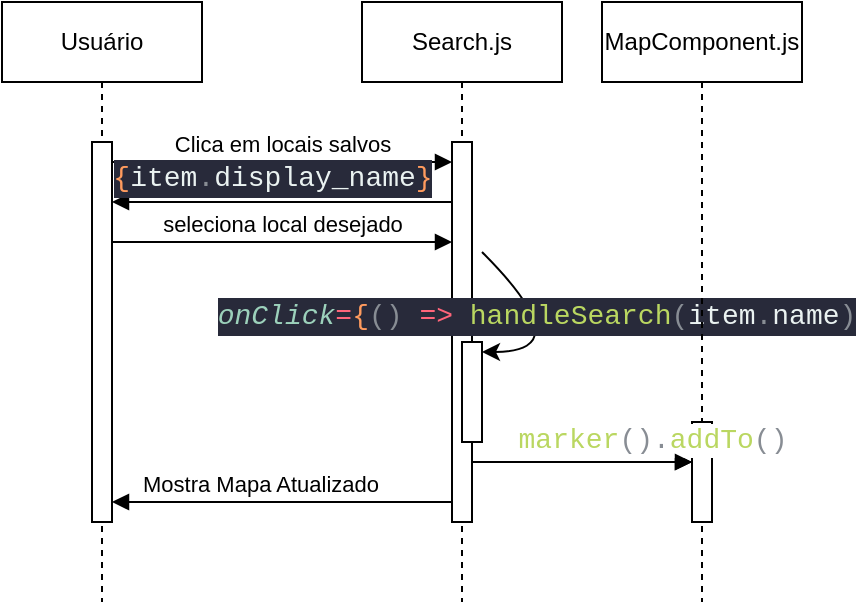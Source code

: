<mxfile version="24.7.5">
  <diagram name="Página-1" id="_cNP6QA9ZN3TEFahHAeH">
    <mxGraphModel dx="453" dy="674" grid="1" gridSize="10" guides="1" tooltips="1" connect="1" arrows="1" fold="1" page="1" pageScale="1" pageWidth="827" pageHeight="1169" math="0" shadow="0">
      <root>
        <mxCell id="0" />
        <mxCell id="1" parent="0" />
        <mxCell id="cEDapKlckKbnpwnlsrBx-1" value="Usuário" style="shape=umlLifeline;perimeter=lifelinePerimeter;whiteSpace=wrap;html=1;container=0;dropTarget=0;collapsible=0;recursiveResize=0;outlineConnect=0;portConstraint=eastwest;newEdgeStyle={&quot;edgeStyle&quot;:&quot;elbowEdgeStyle&quot;,&quot;elbow&quot;:&quot;vertical&quot;,&quot;curved&quot;:0,&quot;rounded&quot;:0};" parent="1" vertex="1">
          <mxGeometry x="110" y="210" width="100" height="300" as="geometry" />
        </mxCell>
        <mxCell id="cEDapKlckKbnpwnlsrBx-2" value="" style="html=1;points=[];perimeter=orthogonalPerimeter;outlineConnect=0;targetShapes=umlLifeline;portConstraint=eastwest;newEdgeStyle={&quot;edgeStyle&quot;:&quot;elbowEdgeStyle&quot;,&quot;elbow&quot;:&quot;vertical&quot;,&quot;curved&quot;:0,&quot;rounded&quot;:0};" parent="cEDapKlckKbnpwnlsrBx-1" vertex="1">
          <mxGeometry x="45" y="70" width="10" height="190" as="geometry" />
        </mxCell>
        <mxCell id="cEDapKlckKbnpwnlsrBx-3" value="Search.js" style="shape=umlLifeline;perimeter=lifelinePerimeter;whiteSpace=wrap;html=1;container=0;dropTarget=0;collapsible=0;recursiveResize=0;outlineConnect=0;portConstraint=eastwest;newEdgeStyle={&quot;edgeStyle&quot;:&quot;elbowEdgeStyle&quot;,&quot;elbow&quot;:&quot;vertical&quot;,&quot;curved&quot;:0,&quot;rounded&quot;:0};" parent="1" vertex="1">
          <mxGeometry x="290" y="210" width="100" height="300" as="geometry" />
        </mxCell>
        <mxCell id="cEDapKlckKbnpwnlsrBx-4" value="" style="html=1;points=[];perimeter=orthogonalPerimeter;outlineConnect=0;targetShapes=umlLifeline;portConstraint=eastwest;newEdgeStyle={&quot;edgeStyle&quot;:&quot;elbowEdgeStyle&quot;,&quot;elbow&quot;:&quot;vertical&quot;,&quot;curved&quot;:0,&quot;rounded&quot;:0};" parent="cEDapKlckKbnpwnlsrBx-3" vertex="1">
          <mxGeometry x="45" y="70" width="10" height="190" as="geometry" />
        </mxCell>
        <mxCell id="cEDapKlckKbnpwnlsrBx-25" value="" style="html=1;points=[];perimeter=orthogonalPerimeter;outlineConnect=0;targetShapes=umlLifeline;portConstraint=eastwest;newEdgeStyle={&quot;edgeStyle&quot;:&quot;elbowEdgeStyle&quot;,&quot;elbow&quot;:&quot;vertical&quot;,&quot;curved&quot;:0,&quot;rounded&quot;:0};" parent="cEDapKlckKbnpwnlsrBx-3" vertex="1">
          <mxGeometry x="50" y="170" width="10" height="50" as="geometry" />
        </mxCell>
        <mxCell id="cEDapKlckKbnpwnlsrBx-6" value="Clica em locais salvos" style="html=1;verticalAlign=bottom;endArrow=block;edgeStyle=elbowEdgeStyle;elbow=horizontal;curved=0;rounded=0;" parent="1" source="cEDapKlckKbnpwnlsrBx-2" target="cEDapKlckKbnpwnlsrBx-4" edge="1">
          <mxGeometry x="0.002" relative="1" as="geometry">
            <mxPoint x="265" y="300" as="sourcePoint" />
            <Array as="points">
              <mxPoint x="250" y="290" />
            </Array>
            <mxPoint as="offset" />
          </mxGeometry>
        </mxCell>
        <mxCell id="cEDapKlckKbnpwnlsrBx-7" value="" style="curved=1;endArrow=classic;html=1;rounded=0;" parent="1" edge="1">
          <mxGeometry width="50" height="50" relative="1" as="geometry">
            <mxPoint x="350" y="335" as="sourcePoint" />
            <mxPoint x="350" y="385" as="targetPoint" />
            <Array as="points">
              <mxPoint x="400" y="385" />
            </Array>
          </mxGeometry>
        </mxCell>
        <mxCell id="cEDapKlckKbnpwnlsrBx-8" value="&lt;div style=&quot;color: rgb(234, 242, 241); background-color: rgb(40, 42, 58); font-family: Consolas, &amp;quot;Courier New&amp;quot;, monospace; font-size: 14px; line-height: 19px; white-space-collapse: preserve;&quot;&gt;&lt;span style=&quot;color: #9cd1bb;font-style: italic;&quot;&gt;onClick&lt;/span&gt;&lt;span style=&quot;color: #ff657a;&quot;&gt;=&lt;/span&gt;&lt;span style=&quot;color: #ff9b5e;&quot;&gt;{&lt;/span&gt;&lt;span style=&quot;color: #888d94;&quot;&gt;()&lt;/span&gt; &lt;span style=&quot;color: #ff657a;&quot;&gt;=&amp;gt;&lt;/span&gt; &lt;span style=&quot;color: #bad761;&quot;&gt;handleSearch&lt;/span&gt;&lt;span style=&quot;color: #888d94;&quot;&gt;(&lt;/span&gt;item&lt;span style=&quot;color: #888d94;&quot;&gt;.&lt;/span&gt;name&lt;span style=&quot;color: #888d94;&quot;&gt;)&lt;/span&gt;&lt;/div&gt;" style="edgeLabel;html=1;align=center;verticalAlign=middle;resizable=0;points=[];" parent="cEDapKlckKbnpwnlsrBx-7" vertex="1" connectable="0">
          <mxGeometry x="-0.312" y="-3" relative="1" as="geometry">
            <mxPoint as="offset" />
          </mxGeometry>
        </mxCell>
        <mxCell id="cEDapKlckKbnpwnlsrBx-9" value="MapComponent.js" style="shape=umlLifeline;perimeter=lifelinePerimeter;whiteSpace=wrap;html=1;container=0;dropTarget=0;collapsible=0;recursiveResize=0;outlineConnect=0;portConstraint=eastwest;newEdgeStyle={&quot;edgeStyle&quot;:&quot;elbowEdgeStyle&quot;,&quot;elbow&quot;:&quot;vertical&quot;,&quot;curved&quot;:0,&quot;rounded&quot;:0};" parent="1" vertex="1">
          <mxGeometry x="410" y="210" width="100" height="300" as="geometry" />
        </mxCell>
        <mxCell id="cEDapKlckKbnpwnlsrBx-23" value="" style="html=1;points=[];perimeter=orthogonalPerimeter;outlineConnect=0;targetShapes=umlLifeline;portConstraint=eastwest;newEdgeStyle={&quot;edgeStyle&quot;:&quot;elbowEdgeStyle&quot;,&quot;elbow&quot;:&quot;vertical&quot;,&quot;curved&quot;:0,&quot;rounded&quot;:0};" parent="cEDapKlckKbnpwnlsrBx-9" vertex="1">
          <mxGeometry x="45" y="210" width="10" height="50" as="geometry" />
        </mxCell>
        <mxCell id="cEDapKlckKbnpwnlsrBx-11" value="&lt;span style=&quot;font-family: Consolas, &amp;quot;Courier New&amp;quot;, monospace; font-size: 14px; white-space-collapse: preserve; color: rgb(186, 215, 97);&quot;&gt;marker&lt;/span&gt;&lt;span style=&quot;font-family: Consolas, &amp;quot;Courier New&amp;quot;, monospace; font-size: 14px; white-space-collapse: preserve; color: rgb(136, 141, 148);&quot;&gt;(&lt;/span&gt;&lt;span style=&quot;font-family: Consolas, &amp;quot;Courier New&amp;quot;, monospace; font-size: 14px; white-space-collapse: preserve; color: rgb(136, 141, 148);&quot;&gt;).&lt;/span&gt;&lt;span style=&quot;font-family: Consolas, &amp;quot;Courier New&amp;quot;, monospace; font-size: 14px; white-space-collapse: preserve; color: rgb(186, 215, 97);&quot;&gt;addTo&lt;/span&gt;&lt;span style=&quot;font-family: Consolas, &amp;quot;Courier New&amp;quot;, monospace; font-size: 14px; white-space-collapse: preserve; color: rgb(136, 141, 148);&quot;&gt;(&lt;/span&gt;&lt;span style=&quot;font-family: Consolas, &amp;quot;Courier New&amp;quot;, monospace; font-size: 14px; white-space-collapse: preserve; color: rgb(136, 141, 148);&quot;&gt;)&lt;/span&gt;" style="html=1;verticalAlign=bottom;endArrow=block;edgeStyle=elbowEdgeStyle;elbow=vertical;curved=0;rounded=0;" parent="1" edge="1">
          <mxGeometry x="0.002" relative="1" as="geometry">
            <mxPoint x="455" y="440" as="sourcePoint" />
            <Array as="points">
              <mxPoint x="435" y="440" />
            </Array>
            <mxPoint x="455" y="440" as="targetPoint" />
            <mxPoint as="offset" />
          </mxGeometry>
        </mxCell>
        <mxCell id="cEDapKlckKbnpwnlsrBx-16" value="&lt;div style=&quot;color: rgb(234, 242, 241); background-color: rgb(40, 42, 58); font-family: Consolas, &amp;quot;Courier New&amp;quot;, monospace; font-size: 14px; line-height: 19px; white-space-collapse: preserve;&quot;&gt;&lt;span style=&quot;color: #ff9b5e;&quot;&gt;{&lt;/span&gt;item&lt;span style=&quot;color: #888d94;&quot;&gt;.&lt;/span&gt;display_name&lt;span style=&quot;color: #ff9b5e;&quot;&gt;}&lt;/span&gt;&lt;/div&gt;" style="html=1;verticalAlign=bottom;endArrow=block;edgeStyle=elbowEdgeStyle;elbow=vertical;curved=0;rounded=0;" parent="1" edge="1">
          <mxGeometry x="0.244" relative="1" as="geometry">
            <mxPoint x="295" y="310" as="sourcePoint" />
            <Array as="points">
              <mxPoint x="335" y="310" />
            </Array>
            <mxPoint x="165" y="310" as="targetPoint" />
            <mxPoint as="offset" />
          </mxGeometry>
        </mxCell>
        <mxCell id="cEDapKlckKbnpwnlsrBx-17" value="seleciona local desejado" style="html=1;verticalAlign=bottom;endArrow=block;edgeStyle=elbowEdgeStyle;elbow=horizontal;curved=0;rounded=0;" parent="1" edge="1">
          <mxGeometry x="0.002" relative="1" as="geometry">
            <mxPoint x="165" y="330" as="sourcePoint" />
            <Array as="points">
              <mxPoint x="260" y="330" />
            </Array>
            <mxPoint x="335" y="330" as="targetPoint" />
            <mxPoint as="offset" />
          </mxGeometry>
        </mxCell>
        <mxCell id="cEDapKlckKbnpwnlsrBx-20" value="Mostra Mapa Atualizado" style="html=1;verticalAlign=bottom;endArrow=block;edgeStyle=elbowEdgeStyle;elbow=vertical;curved=0;rounded=0;" parent="1" target="cEDapKlckKbnpwnlsrBx-2" edge="1">
          <mxGeometry x="0.244" relative="1" as="geometry">
            <mxPoint x="310" y="460" as="sourcePoint" />
            <Array as="points">
              <mxPoint x="335" y="460" />
            </Array>
            <mxPoint x="170" y="460" as="targetPoint" />
            <mxPoint as="offset" />
          </mxGeometry>
        </mxCell>
        <mxCell id="cEDapKlckKbnpwnlsrBx-21" value="" style="html=1;verticalAlign=bottom;endArrow=block;edgeStyle=elbowEdgeStyle;elbow=vertical;curved=0;rounded=0;" parent="1" edge="1">
          <mxGeometry x="0.002" relative="1" as="geometry">
            <mxPoint x="345" y="440" as="sourcePoint" />
            <Array as="points" />
            <mxPoint x="455" y="440.167" as="targetPoint" />
            <mxPoint as="offset" />
          </mxGeometry>
        </mxCell>
      </root>
    </mxGraphModel>
  </diagram>
</mxfile>
